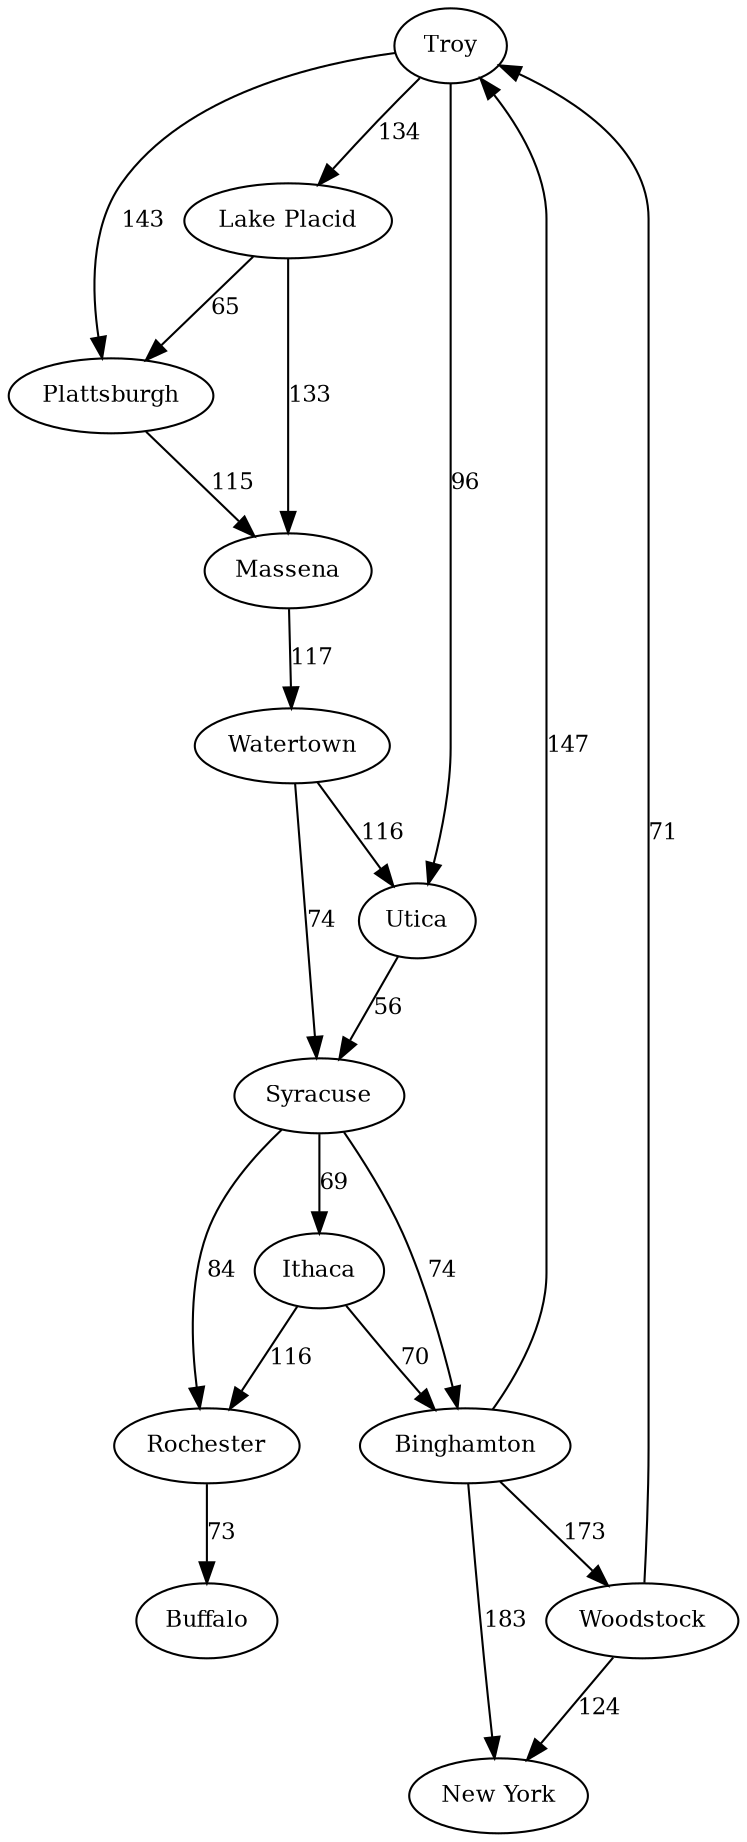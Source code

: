 digraph G {
0[label="Troy", pos="460,193", fontsize="11"];
1[label="Lake Placid", pos="432,338", fontsize="11"];
2[label="Plattsburgh", pos="480,378", fontsize="11"];
3[label="Massena", pos="352,400", fontsize="11"];
4[label="Watertown", pos="262,309", fontsize="11"];
5[label="Utica", pos="322,228", fontsize="11"];
6[label="Syracuse", pos="241,222", fontsize="11"];
7[label="Rochester", pos="111,234", fontsize="11"];
8[label="Buffalo", pos="0,208", fontsize="11"];
9[label="Ithaca", pos="209,166", fontsize="11"];
10[label="Binghamton", pos="262,134", fontsize="11"];
11[label="Woodstock", pos="422,128", fontsize="11"];
12[label="New York", pos="437,0", fontsize="11"];
0->5 [label="96", fontsize="11"];
0->1 [label="134", fontsize="11"];
0->2 [label="143", fontsize="11"];
1->2 [label="65", fontsize="11"];
1->3 [label="133", fontsize="11"];
2->3 [label="115", fontsize="11"];
3->4 [label="117", fontsize="11"];
4->5 [label="116", fontsize="11"];
4->6 [label="74", fontsize="11"];
5->6 [label="56", fontsize="11"];
6->7 [label="84", fontsize="11"];
6->9 [label="69", fontsize="11"];
6->10 [label="74", fontsize="11"];
7->8 [label="73", fontsize="11"];
9->10 [label="70", fontsize="11"];
9->7 [label="116", fontsize="11"];
10->0 [label="147", fontsize="11"];
10->11 [label="173", fontsize="11"];
10->12 [label="183", fontsize="11"];
11->0 [label="71", fontsize="11"];
11->12 [label="124", fontsize="11"];
}
